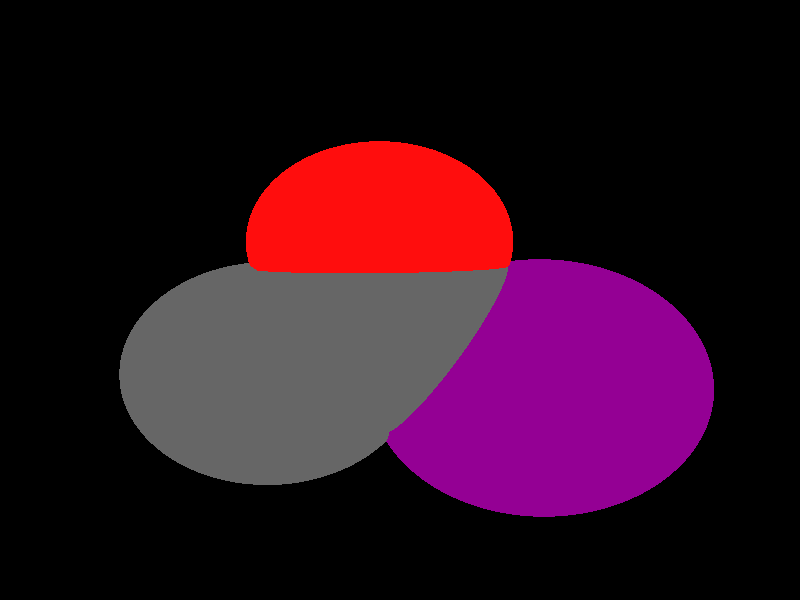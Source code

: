 global_settings {
	ambient_light rgb <0.200000002980232, 0.200000002980232, 0.200000002980232>
	max_trace_level 15
}

background { color rgb <0,0,0> }

camera {
	perspective
	location <-0.181065749869698, 1.78065675220332, 12.6072350337015>
	angle 40
	up <0.195434180707488, 0.975847943084812, -0.0976026279786315>
	right <0.980271391033055, -0.191376433857092, 0.0494273252994839> * 1
	direction <0.0295547108480543, -0.105336852721562, -0.993997317162076> }

light_source {
	<17.3536808711841, 12.3676022496945, 18.7893507263549>
	color rgb <1, 1, 1>
	fade_distance 38.9328909792222
	fade_power 0
	spotlight
	area_light <20, 0, 0>, <0, 0, 20>, 20, 20
	circular
	orient
	point_at <-17.3536808711841, -12.3676022496945, -18.7893507263549>
}

light_source {
	<-12.3151711899618, 15.2524714544687, -11.7745201174424>
	color rgb <0.300000011920929, 0.300000011920929, 0.300000011920929> shadowless
	fade_distance 38.9328909792222
	fade_power 0
	parallel
	point_at <12.3151711899618, -15.2524714544687, 11.7745201174424>
}

#default {
	finish {ambient 0.5 diffuse 1 specular 0.2 roughness .01 metallic 1}
}

union {
cylinder {
	<-0.083, 0.155, -0.001>, 	<-0.785, -0.102, -0.0005>, 0.075
	pigment { rgbt <0.400000005960464, 0.400000005960464, 0.400000005960464, 0> }
}
cylinder {
	<-0.785, -0.102, -0.0005>, 	<-1.487, -0.359, 0>, 0.075
	pigment { rgbt <0.400000005960464, 0.400000005960464, 0.400000005960464, 0> }
}
cylinder {
	<0.0276720583505267, 0.134802341455362, -0.00100947479998126>, 	<0.142019492955666, 0.761363626962977, -0.00153160920457094>, 0.075
	pigment { rgbt <0.400000005960464, 0.400000005960464, 0.400000005960464, 0> }
}
cylinder {
	<-0.193672058350527, 0.175197658544638, -0.000990525200018751>, 	<-0.079324623745387, 0.801758944052253, -0.00151265960460843>, 0.075
	pigment { rgbt <0.400000005960464, 0.400000005960464, 0.400000005960464, 0> }
}
cylinder {
	<0.142019492955666, 0.761363626962977, -0.00153160920457094>, 	<0.246672058350527, 1.33480234145536, -0.00200947479998126>, 0.075
	pigment { rgbt <1, 0.0500000007450581, 0.0500000007450581, 0> }
}
cylinder {
	<-0.079324623745387, 0.801758944052253, -0.00151265960460843>, 	<0.0253279416494733, 1.37519765854464, -0.00199052520001875>, 0.075
	pigment { rgbt <1, 0.0500000007450581, 0.0500000007450581, 0> }
}
cylinder {
	<-0.083, 0.155, -0.001>, 	<0.594229784642118, -0.413621416702608, -0.000580662672048224>, 0.075
	pigment { rgbt <0.400000005960464, 0.400000005960464, 0.400000005960464, 0> }
}
cylinder {
	<0.594229784642118, -0.413621416702608, -0.000580662672048224>, 	<1.532, -1.201, 0>, 0.075
	pigment { rgbt <0.579999983310699, 0, 0.579999983310699, 0> }
}
sphere {
	<-0.083, 0.155, -0.001>, 0.4104
	pigment { rgbt <0.400000005960464, 0.400000005960464, 0.400000005960464,0> }
}
sphere {
	<-1.487, -0.359, 0>, 0.4104
	pigment { rgbt <0.400000005960464, 0.400000005960464, 0.400000005960464,0> }
}
sphere {
	<0.136, 1.355, -0.002>, 0.3564
	pigment { rgbt <1, 0.0500000007450581, 0.0500000007450581,0> }
}
sphere {
	<1.532, -1.201, 0>, 0.7506
	pigment { rgbt <0.579999983310699, 0, 0.579999983310699,0> }
}
}
merge {
}
union {
}
merge {
sphere {
	<-0.083, 0.155, -0.001>, 1.69983
	pigment { rgbt <0, 0, 0,0> }
}
sphere {
	<-1.487, -0.359, 0>, 1.69983
	pigment { rgbt <0, 0, 0,0> }
}
sphere {
	<0.136, 1.355, -0.002>, 1.519848
	pigment { rgbt <0, 0, 0,0> }
}
sphere {
	<1.532, -1.201, 0>, 1.979802
	pigment { rgbt <0, 0, 0,0> }
}
sphere {
	<-0.083, 0.155, -0.001>, 1.7
	pigment { rgbt <0.400000005960464, 0.400000005960464, 0.400000005960464,0.350000023841858> }
}
sphere {
	<-1.487, -0.359, 0>, 1.7
	pigment { rgbt <0.400000005960464, 0.400000005960464, 0.400000005960464,0.350000023841858> }
}
sphere {
	<0.136, 1.355, -0.002>, 1.52
	pigment { rgbt <1, 0.0500000007450581, 0.0500000007450581,0.350000023841858> }
}
sphere {
	<1.532, -1.201, 0>, 1.98
	pigment { rgbt <0.579999983310699, 0, 0.579999983310699,0.350000023841858> }
}
}
